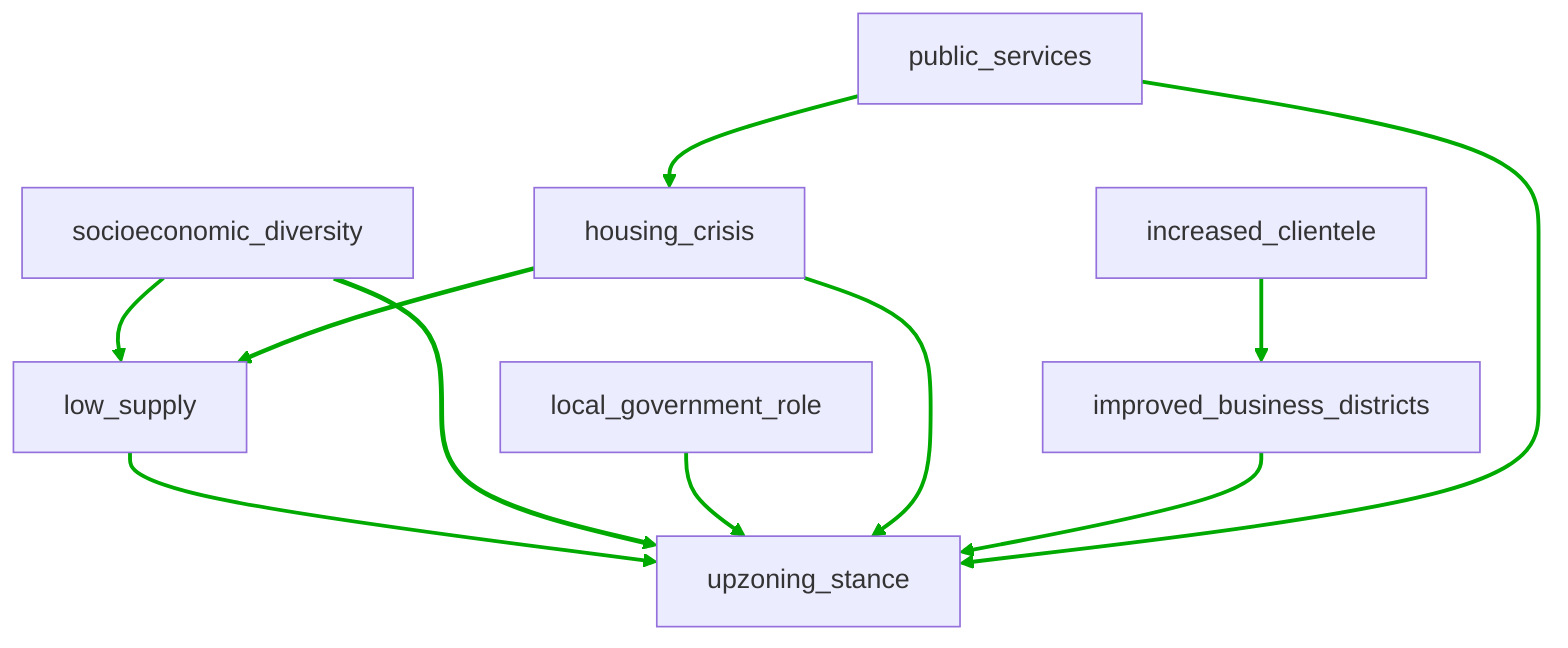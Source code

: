 flowchart TD
%% Reconstructed Causal Graph
%% Nodes: 8
%% Edges: 10
    upzoning_stance[upzoning_stance]
    n2[low_supply]
    n3[socioeconomic_diversity]
    n6[local_government_role]
    n9[housing_crisis]
    n11[improved_business_districts]
    n12[increased_clientele]
    n14[public_services]
    n2 --> upzoning_stance
    n3 --> n2
    n3 --> upzoning_stance
    n6 --> upzoning_stance
    n9 --> n2
    n9 --> upzoning_stance
    n11 --> upzoning_stance
    n12 --> n11
    n14 --> upzoning_stance
    n14 --> n9
    linkStyle 0 stroke:#00AA00,stroke-width:2.3px
    linkStyle 1 stroke:#00AA00,stroke-width:2.3px
    linkStyle 2 stroke:#00AA00,stroke-width:2.9px
    linkStyle 3 stroke:#00AA00,stroke-width:2.3px
    linkStyle 4 stroke:#00AA00,stroke-width:2.7px
    linkStyle 5 stroke:#00AA00,stroke-width:2.3px
    linkStyle 6 stroke:#00AA00,stroke-width:2.3px
    linkStyle 7 stroke:#00AA00,stroke-width:2.3px
    linkStyle 8 stroke:#00AA00,stroke-width:2.3px
    linkStyle 9 stroke:#00AA00,stroke-width:2.3px